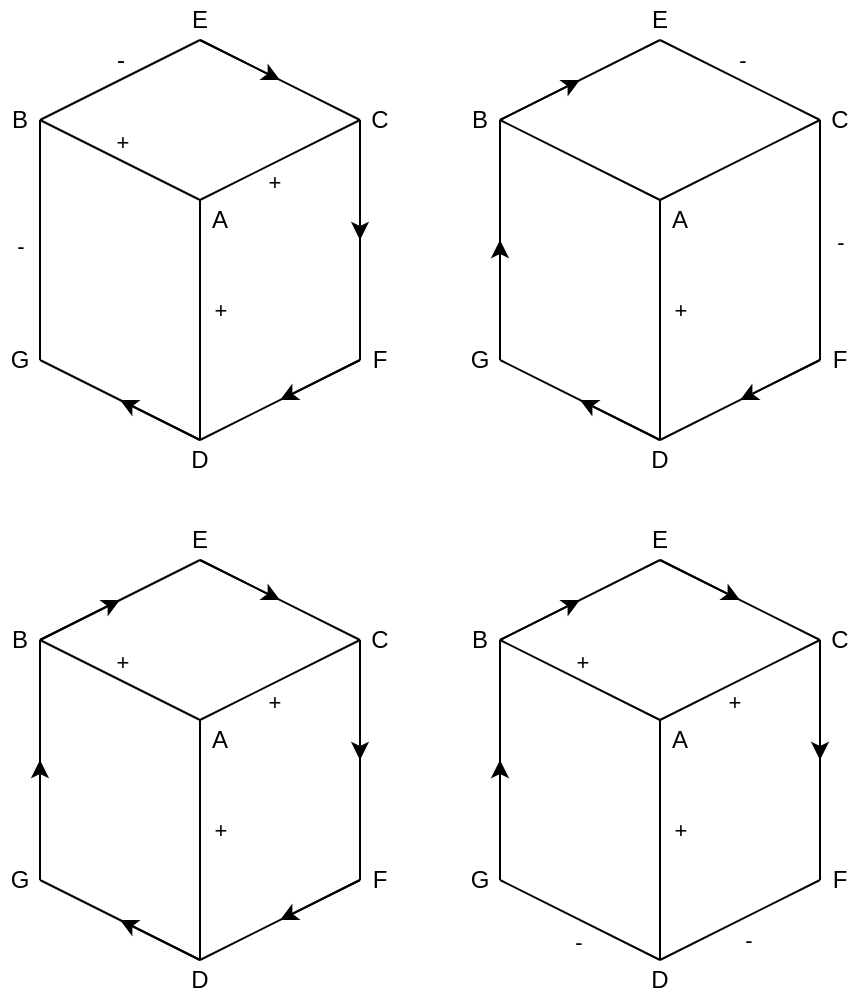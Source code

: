<mxfile version="17.2.2" type="device"><diagram id="_c-jluAhfx_kgPv7KN8i" name="Page-1"><mxGraphModel dx="618" dy="474" grid="1" gridSize="10" guides="1" tooltips="1" connect="1" arrows="1" fold="1" page="1" pageScale="1" pageWidth="500" pageHeight="600" math="0" shadow="0"><root><mxCell id="0"/><mxCell id="1" parent="0"/><mxCell id="_P-QnC3Qy20Uhr5xZoNY-1" value="-" style="endArrow=none;html=1;rounded=0;fontFamily=Helvetica;fontSize=12;" parent="1" edge="1"><mxGeometry x="0.1" y="9" width="50" height="50" relative="1" as="geometry"><mxPoint x="40" y="80" as="sourcePoint"/><mxPoint x="120" y="40" as="targetPoint"/><mxPoint as="offset"/></mxGeometry></mxCell><mxCell id="_P-QnC3Qy20Uhr5xZoNY-2" value="" style="endArrow=none;html=1;rounded=0;fontFamily=Helvetica;fontSize=12;" parent="1" edge="1"><mxGeometry width="50" height="50" relative="1" as="geometry"><mxPoint x="120" y="120" as="sourcePoint"/><mxPoint x="200" y="80" as="targetPoint"/></mxGeometry></mxCell><mxCell id="STPnVWlAcEdeRo2UdzKz-6" value="+" style="edgeLabel;html=1;align=center;verticalAlign=middle;resizable=0;points=[];" parent="_P-QnC3Qy20Uhr5xZoNY-2" vertex="1" connectable="0"><mxGeometry x="-0.07" relative="1" as="geometry"><mxPoint y="9" as="offset"/></mxGeometry></mxCell><mxCell id="_P-QnC3Qy20Uhr5xZoNY-3" value="" style="endArrow=none;html=1;rounded=0;fontFamily=Helvetica;fontSize=12;" parent="1" edge="1"><mxGeometry width="50" height="50" relative="1" as="geometry"><mxPoint x="200" y="80" as="sourcePoint"/><mxPoint x="120" y="40" as="targetPoint"/></mxGeometry></mxCell><mxCell id="_P-QnC3Qy20Uhr5xZoNY-4" value="" style="endArrow=none;html=1;rounded=0;fontFamily=Helvetica;fontSize=12;" parent="1" edge="1"><mxGeometry width="50" height="50" relative="1" as="geometry"><mxPoint x="120" y="120" as="sourcePoint"/><mxPoint x="40" y="80" as="targetPoint"/></mxGeometry></mxCell><mxCell id="STPnVWlAcEdeRo2UdzKz-5" value="+" style="edgeLabel;html=1;align=center;verticalAlign=middle;resizable=0;points=[];" parent="_P-QnC3Qy20Uhr5xZoNY-4" vertex="1" connectable="0"><mxGeometry x="-0.001" y="-2" relative="1" as="geometry"><mxPoint y="-8" as="offset"/></mxGeometry></mxCell><mxCell id="_P-QnC3Qy20Uhr5xZoNY-5" value="" style="endArrow=none;html=1;rounded=0;fontFamily=Helvetica;fontSize=12;" parent="1" edge="1"><mxGeometry width="50" height="50" relative="1" as="geometry"><mxPoint x="120" y="240" as="sourcePoint"/><mxPoint x="200" y="200" as="targetPoint"/></mxGeometry></mxCell><mxCell id="_P-QnC3Qy20Uhr5xZoNY-6" value="" style="endArrow=none;html=1;rounded=0;fontFamily=Helvetica;fontSize=12;" parent="1" edge="1"><mxGeometry width="50" height="50" relative="1" as="geometry"><mxPoint x="120" y="240" as="sourcePoint"/><mxPoint x="40" y="200" as="targetPoint"/></mxGeometry></mxCell><mxCell id="_P-QnC3Qy20Uhr5xZoNY-7" value="" style="endArrow=none;html=1;rounded=0;fontFamily=Helvetica;fontSize=12;" parent="1" edge="1"><mxGeometry width="50" height="50" relative="1" as="geometry"><mxPoint x="40" y="200" as="sourcePoint"/><mxPoint x="40" y="80" as="targetPoint"/></mxGeometry></mxCell><mxCell id="I9Y5LE0j4rh0aIzerrAn-78" value="-" style="edgeLabel;html=1;align=center;verticalAlign=middle;resizable=0;points=[];" vertex="1" connectable="0" parent="_P-QnC3Qy20Uhr5xZoNY-7"><mxGeometry x="-0.05" relative="1" as="geometry"><mxPoint x="-10" as="offset"/></mxGeometry></mxCell><mxCell id="_P-QnC3Qy20Uhr5xZoNY-8" value="" style="endArrow=none;html=1;rounded=0;fontFamily=Helvetica;fontSize=12;" parent="1" edge="1"><mxGeometry width="50" height="50" relative="1" as="geometry"><mxPoint x="120" y="240" as="sourcePoint"/><mxPoint x="120" y="120" as="targetPoint"/></mxGeometry></mxCell><mxCell id="STPnVWlAcEdeRo2UdzKz-7" value="+" style="edgeLabel;html=1;align=center;verticalAlign=middle;resizable=0;points=[];" parent="_P-QnC3Qy20Uhr5xZoNY-8" vertex="1" connectable="0"><mxGeometry x="0.088" y="1" relative="1" as="geometry"><mxPoint x="11" as="offset"/></mxGeometry></mxCell><mxCell id="_P-QnC3Qy20Uhr5xZoNY-9" value="" style="endArrow=none;html=1;rounded=0;fontFamily=Helvetica;fontSize=12;" parent="1" edge="1"><mxGeometry width="50" height="50" relative="1" as="geometry"><mxPoint x="200" y="200" as="sourcePoint"/><mxPoint x="200" y="80" as="targetPoint"/></mxGeometry></mxCell><mxCell id="_P-QnC3Qy20Uhr5xZoNY-10" value="E" style="text;html=1;strokeColor=none;fillColor=none;align=center;verticalAlign=middle;whiteSpace=wrap;rounded=0;fontFamily=Helvetica;fontSize=12;" parent="1" vertex="1"><mxGeometry x="110" y="20" width="20" height="20" as="geometry"/></mxCell><mxCell id="_P-QnC3Qy20Uhr5xZoNY-11" value="B" style="text;html=1;strokeColor=none;fillColor=none;align=center;verticalAlign=middle;whiteSpace=wrap;rounded=0;fontFamily=Helvetica;fontSize=12;" parent="1" vertex="1"><mxGeometry x="20" y="70" width="20" height="20" as="geometry"/></mxCell><mxCell id="_P-QnC3Qy20Uhr5xZoNY-12" value="A" style="text;html=1;strokeColor=none;fillColor=none;align=center;verticalAlign=middle;whiteSpace=wrap;rounded=0;fontFamily=Helvetica;fontSize=12;" parent="1" vertex="1"><mxGeometry x="120" y="120" width="20" height="20" as="geometry"/></mxCell><mxCell id="_P-QnC3Qy20Uhr5xZoNY-13" value="G" style="text;html=1;strokeColor=none;fillColor=none;align=center;verticalAlign=middle;whiteSpace=wrap;rounded=0;fontFamily=Helvetica;fontSize=12;" parent="1" vertex="1"><mxGeometry x="20" y="190" width="20" height="20" as="geometry"/></mxCell><mxCell id="_P-QnC3Qy20Uhr5xZoNY-14" value="D" style="text;html=1;strokeColor=none;fillColor=none;align=center;verticalAlign=middle;whiteSpace=wrap;rounded=0;fontFamily=Helvetica;fontSize=12;" parent="1" vertex="1"><mxGeometry x="110" y="240" width="20" height="20" as="geometry"/></mxCell><mxCell id="_P-QnC3Qy20Uhr5xZoNY-15" value="C" style="text;html=1;strokeColor=none;fillColor=none;align=center;verticalAlign=middle;whiteSpace=wrap;rounded=0;fontFamily=Helvetica;fontSize=12;" parent="1" vertex="1"><mxGeometry x="200" y="70" width="20" height="20" as="geometry"/></mxCell><mxCell id="_P-QnC3Qy20Uhr5xZoNY-16" value="F" style="text;html=1;strokeColor=none;fillColor=none;align=center;verticalAlign=middle;whiteSpace=wrap;rounded=0;fontFamily=Helvetica;fontSize=12;" parent="1" vertex="1"><mxGeometry x="200" y="190" width="20" height="20" as="geometry"/></mxCell><mxCell id="STPnVWlAcEdeRo2UdzKz-1" value="" style="endArrow=classic;html=1;rounded=0;exitX=0.5;exitY=1;exitDx=0;exitDy=0;" parent="1" source="_P-QnC3Qy20Uhr5xZoNY-10" edge="1"><mxGeometry width="50" height="50" relative="1" as="geometry"><mxPoint x="90" y="290" as="sourcePoint"/><mxPoint x="160" y="60" as="targetPoint"/></mxGeometry></mxCell><mxCell id="STPnVWlAcEdeRo2UdzKz-3" value="" style="endArrow=classic;html=1;rounded=0;exitX=0;exitY=0.5;exitDx=0;exitDy=0;" parent="1" source="_P-QnC3Qy20Uhr5xZoNY-15" edge="1"><mxGeometry width="50" height="50" relative="1" as="geometry"><mxPoint x="90" y="290" as="sourcePoint"/><mxPoint x="200" y="140" as="targetPoint"/></mxGeometry></mxCell><mxCell id="I9Y5LE0j4rh0aIzerrAn-1" value="" style="endArrow=none;html=1;rounded=0;fontFamily=Helvetica;fontSize=12;" edge="1" parent="1"><mxGeometry width="50" height="50" relative="1" as="geometry"><mxPoint x="270" y="80" as="sourcePoint"/><mxPoint x="350" y="40" as="targetPoint"/></mxGeometry></mxCell><mxCell id="I9Y5LE0j4rh0aIzerrAn-2" value="" style="endArrow=none;html=1;rounded=0;fontFamily=Helvetica;fontSize=12;" edge="1" parent="1"><mxGeometry width="50" height="50" relative="1" as="geometry"><mxPoint x="350" y="120" as="sourcePoint"/><mxPoint x="430" y="80" as="targetPoint"/></mxGeometry></mxCell><mxCell id="I9Y5LE0j4rh0aIzerrAn-4" value="" style="endArrow=none;html=1;rounded=0;fontFamily=Helvetica;fontSize=12;" edge="1" parent="1"><mxGeometry width="50" height="50" relative="1" as="geometry"><mxPoint x="430" y="80" as="sourcePoint"/><mxPoint x="350" y="40" as="targetPoint"/></mxGeometry></mxCell><mxCell id="I9Y5LE0j4rh0aIzerrAn-79" value="-" style="edgeLabel;html=1;align=center;verticalAlign=middle;resizable=0;points=[];" vertex="1" connectable="0" parent="I9Y5LE0j4rh0aIzerrAn-4"><mxGeometry x="0.005" y="-2" relative="1" as="geometry"><mxPoint y="-8" as="offset"/></mxGeometry></mxCell><mxCell id="I9Y5LE0j4rh0aIzerrAn-5" value="" style="endArrow=none;html=1;rounded=0;fontFamily=Helvetica;fontSize=12;" edge="1" parent="1"><mxGeometry width="50" height="50" relative="1" as="geometry"><mxPoint x="350" y="120" as="sourcePoint"/><mxPoint x="270" y="80" as="targetPoint"/></mxGeometry></mxCell><mxCell id="I9Y5LE0j4rh0aIzerrAn-7" value="" style="endArrow=none;html=1;rounded=0;fontFamily=Helvetica;fontSize=12;" edge="1" parent="1"><mxGeometry width="50" height="50" relative="1" as="geometry"><mxPoint x="350" y="240" as="sourcePoint"/><mxPoint x="430" y="200" as="targetPoint"/></mxGeometry></mxCell><mxCell id="I9Y5LE0j4rh0aIzerrAn-9" value="" style="endArrow=none;html=1;rounded=0;fontFamily=Helvetica;fontSize=12;" edge="1" parent="1"><mxGeometry width="50" height="50" relative="1" as="geometry"><mxPoint x="350" y="240" as="sourcePoint"/><mxPoint x="270" y="200" as="targetPoint"/></mxGeometry></mxCell><mxCell id="I9Y5LE0j4rh0aIzerrAn-11" value="" style="endArrow=none;html=1;rounded=0;fontFamily=Helvetica;fontSize=12;" edge="1" parent="1"><mxGeometry width="50" height="50" relative="1" as="geometry"><mxPoint x="270" y="200" as="sourcePoint"/><mxPoint x="270" y="80" as="targetPoint"/></mxGeometry></mxCell><mxCell id="I9Y5LE0j4rh0aIzerrAn-12" value="" style="endArrow=none;html=1;rounded=0;fontFamily=Helvetica;fontSize=12;" edge="1" parent="1"><mxGeometry width="50" height="50" relative="1" as="geometry"><mxPoint x="350" y="240" as="sourcePoint"/><mxPoint x="350" y="120" as="targetPoint"/></mxGeometry></mxCell><mxCell id="I9Y5LE0j4rh0aIzerrAn-13" value="+" style="edgeLabel;html=1;align=center;verticalAlign=middle;resizable=0;points=[];" vertex="1" connectable="0" parent="I9Y5LE0j4rh0aIzerrAn-12"><mxGeometry x="0.088" y="1" relative="1" as="geometry"><mxPoint x="11" as="offset"/></mxGeometry></mxCell><mxCell id="I9Y5LE0j4rh0aIzerrAn-14" value="" style="endArrow=none;html=1;rounded=0;fontFamily=Helvetica;fontSize=12;" edge="1" parent="1"><mxGeometry width="50" height="50" relative="1" as="geometry"><mxPoint x="430" y="200" as="sourcePoint"/><mxPoint x="430" y="80" as="targetPoint"/></mxGeometry></mxCell><mxCell id="I9Y5LE0j4rh0aIzerrAn-80" value="-" style="edgeLabel;html=1;align=center;verticalAlign=middle;resizable=0;points=[];" vertex="1" connectable="0" parent="I9Y5LE0j4rh0aIzerrAn-14"><mxGeometry x="-0.075" y="-1" relative="1" as="geometry"><mxPoint x="9" y="-4" as="offset"/></mxGeometry></mxCell><mxCell id="I9Y5LE0j4rh0aIzerrAn-15" value="E" style="text;html=1;strokeColor=none;fillColor=none;align=center;verticalAlign=middle;whiteSpace=wrap;rounded=0;fontFamily=Helvetica;fontSize=12;" vertex="1" parent="1"><mxGeometry x="340" y="20" width="20" height="20" as="geometry"/></mxCell><mxCell id="I9Y5LE0j4rh0aIzerrAn-16" value="B" style="text;html=1;strokeColor=none;fillColor=none;align=center;verticalAlign=middle;whiteSpace=wrap;rounded=0;fontFamily=Helvetica;fontSize=12;" vertex="1" parent="1"><mxGeometry x="250" y="70" width="20" height="20" as="geometry"/></mxCell><mxCell id="I9Y5LE0j4rh0aIzerrAn-17" value="A" style="text;html=1;strokeColor=none;fillColor=none;align=center;verticalAlign=middle;whiteSpace=wrap;rounded=0;fontFamily=Helvetica;fontSize=12;" vertex="1" parent="1"><mxGeometry x="350" y="120" width="20" height="20" as="geometry"/></mxCell><mxCell id="I9Y5LE0j4rh0aIzerrAn-18" value="G" style="text;html=1;strokeColor=none;fillColor=none;align=center;verticalAlign=middle;whiteSpace=wrap;rounded=0;fontFamily=Helvetica;fontSize=12;" vertex="1" parent="1"><mxGeometry x="250" y="190" width="20" height="20" as="geometry"/></mxCell><mxCell id="I9Y5LE0j4rh0aIzerrAn-19" value="D" style="text;html=1;strokeColor=none;fillColor=none;align=center;verticalAlign=middle;whiteSpace=wrap;rounded=0;fontFamily=Helvetica;fontSize=12;" vertex="1" parent="1"><mxGeometry x="340" y="240" width="20" height="20" as="geometry"/></mxCell><mxCell id="I9Y5LE0j4rh0aIzerrAn-20" value="C" style="text;html=1;strokeColor=none;fillColor=none;align=center;verticalAlign=middle;whiteSpace=wrap;rounded=0;fontFamily=Helvetica;fontSize=12;" vertex="1" parent="1"><mxGeometry x="430" y="70" width="20" height="20" as="geometry"/></mxCell><mxCell id="I9Y5LE0j4rh0aIzerrAn-21" value="F" style="text;html=1;strokeColor=none;fillColor=none;align=center;verticalAlign=middle;whiteSpace=wrap;rounded=0;fontFamily=Helvetica;fontSize=12;" vertex="1" parent="1"><mxGeometry x="430" y="190" width="20" height="20" as="geometry"/></mxCell><mxCell id="I9Y5LE0j4rh0aIzerrAn-23" value="" style="endArrow=classic;html=1;rounded=0;exitX=1;exitY=0.5;exitDx=0;exitDy=0;" edge="1" parent="1" source="I9Y5LE0j4rh0aIzerrAn-16"><mxGeometry width="50" height="50" relative="1" as="geometry"><mxPoint x="320" y="290" as="sourcePoint"/><mxPoint x="310" y="60" as="targetPoint"/></mxGeometry></mxCell><mxCell id="I9Y5LE0j4rh0aIzerrAn-25" value="" style="endArrow=classic;html=1;rounded=0;exitX=1;exitY=0.25;exitDx=0;exitDy=0;" edge="1" parent="1" source="I9Y5LE0j4rh0aIzerrAn-18"><mxGeometry width="50" height="50" relative="1" as="geometry"><mxPoint x="320" y="290" as="sourcePoint"/><mxPoint x="270" y="140" as="targetPoint"/></mxGeometry></mxCell><mxCell id="I9Y5LE0j4rh0aIzerrAn-26" value="" style="endArrow=none;html=1;rounded=0;fontFamily=Helvetica;fontSize=12;" edge="1" parent="1"><mxGeometry width="50" height="50" relative="1" as="geometry"><mxPoint x="40" y="340" as="sourcePoint"/><mxPoint x="120" y="300" as="targetPoint"/></mxGeometry></mxCell><mxCell id="I9Y5LE0j4rh0aIzerrAn-27" value="" style="endArrow=none;html=1;rounded=0;fontFamily=Helvetica;fontSize=12;" edge="1" parent="1"><mxGeometry width="50" height="50" relative="1" as="geometry"><mxPoint x="120" y="380" as="sourcePoint"/><mxPoint x="200" y="340" as="targetPoint"/></mxGeometry></mxCell><mxCell id="I9Y5LE0j4rh0aIzerrAn-28" value="+" style="edgeLabel;html=1;align=center;verticalAlign=middle;resizable=0;points=[];" vertex="1" connectable="0" parent="I9Y5LE0j4rh0aIzerrAn-27"><mxGeometry x="-0.07" relative="1" as="geometry"><mxPoint y="9" as="offset"/></mxGeometry></mxCell><mxCell id="I9Y5LE0j4rh0aIzerrAn-29" value="" style="endArrow=none;html=1;rounded=0;fontFamily=Helvetica;fontSize=12;" edge="1" parent="1"><mxGeometry width="50" height="50" relative="1" as="geometry"><mxPoint x="200" y="340" as="sourcePoint"/><mxPoint x="120" y="300" as="targetPoint"/></mxGeometry></mxCell><mxCell id="I9Y5LE0j4rh0aIzerrAn-30" value="" style="endArrow=none;html=1;rounded=0;fontFamily=Helvetica;fontSize=12;" edge="1" parent="1"><mxGeometry width="50" height="50" relative="1" as="geometry"><mxPoint x="120" y="380" as="sourcePoint"/><mxPoint x="40" y="340" as="targetPoint"/></mxGeometry></mxCell><mxCell id="I9Y5LE0j4rh0aIzerrAn-31" value="+" style="edgeLabel;html=1;align=center;verticalAlign=middle;resizable=0;points=[];" vertex="1" connectable="0" parent="I9Y5LE0j4rh0aIzerrAn-30"><mxGeometry x="-0.001" y="-2" relative="1" as="geometry"><mxPoint y="-8" as="offset"/></mxGeometry></mxCell><mxCell id="I9Y5LE0j4rh0aIzerrAn-32" value="" style="endArrow=none;html=1;rounded=0;fontFamily=Helvetica;fontSize=12;" edge="1" parent="1"><mxGeometry width="50" height="50" relative="1" as="geometry"><mxPoint x="120" y="500" as="sourcePoint"/><mxPoint x="200" y="460" as="targetPoint"/></mxGeometry></mxCell><mxCell id="I9Y5LE0j4rh0aIzerrAn-34" value="" style="endArrow=none;html=1;rounded=0;fontFamily=Helvetica;fontSize=12;" edge="1" parent="1"><mxGeometry width="50" height="50" relative="1" as="geometry"><mxPoint x="120" y="500" as="sourcePoint"/><mxPoint x="40" y="460" as="targetPoint"/></mxGeometry></mxCell><mxCell id="I9Y5LE0j4rh0aIzerrAn-36" value="" style="endArrow=none;html=1;rounded=0;fontFamily=Helvetica;fontSize=12;" edge="1" parent="1"><mxGeometry width="50" height="50" relative="1" as="geometry"><mxPoint x="40" y="460" as="sourcePoint"/><mxPoint x="40" y="340" as="targetPoint"/></mxGeometry></mxCell><mxCell id="I9Y5LE0j4rh0aIzerrAn-37" value="" style="endArrow=none;html=1;rounded=0;fontFamily=Helvetica;fontSize=12;" edge="1" parent="1"><mxGeometry width="50" height="50" relative="1" as="geometry"><mxPoint x="120" y="500" as="sourcePoint"/><mxPoint x="120" y="380" as="targetPoint"/></mxGeometry></mxCell><mxCell id="I9Y5LE0j4rh0aIzerrAn-38" value="+" style="edgeLabel;html=1;align=center;verticalAlign=middle;resizable=0;points=[];" vertex="1" connectable="0" parent="I9Y5LE0j4rh0aIzerrAn-37"><mxGeometry x="0.088" y="1" relative="1" as="geometry"><mxPoint x="11" as="offset"/></mxGeometry></mxCell><mxCell id="I9Y5LE0j4rh0aIzerrAn-39" value="" style="endArrow=none;html=1;rounded=0;fontFamily=Helvetica;fontSize=12;" edge="1" parent="1"><mxGeometry width="50" height="50" relative="1" as="geometry"><mxPoint x="200" y="460" as="sourcePoint"/><mxPoint x="200" y="340" as="targetPoint"/></mxGeometry></mxCell><mxCell id="I9Y5LE0j4rh0aIzerrAn-40" value="E" style="text;html=1;strokeColor=none;fillColor=none;align=center;verticalAlign=middle;whiteSpace=wrap;rounded=0;fontFamily=Helvetica;fontSize=12;" vertex="1" parent="1"><mxGeometry x="110" y="280" width="20" height="20" as="geometry"/></mxCell><mxCell id="I9Y5LE0j4rh0aIzerrAn-41" value="B" style="text;html=1;strokeColor=none;fillColor=none;align=center;verticalAlign=middle;whiteSpace=wrap;rounded=0;fontFamily=Helvetica;fontSize=12;" vertex="1" parent="1"><mxGeometry x="20" y="330" width="20" height="20" as="geometry"/></mxCell><mxCell id="I9Y5LE0j4rh0aIzerrAn-42" value="A" style="text;html=1;strokeColor=none;fillColor=none;align=center;verticalAlign=middle;whiteSpace=wrap;rounded=0;fontFamily=Helvetica;fontSize=12;" vertex="1" parent="1"><mxGeometry x="120" y="380" width="20" height="20" as="geometry"/></mxCell><mxCell id="I9Y5LE0j4rh0aIzerrAn-43" value="G" style="text;html=1;strokeColor=none;fillColor=none;align=center;verticalAlign=middle;whiteSpace=wrap;rounded=0;fontFamily=Helvetica;fontSize=12;" vertex="1" parent="1"><mxGeometry x="20" y="450" width="20" height="20" as="geometry"/></mxCell><mxCell id="I9Y5LE0j4rh0aIzerrAn-44" value="D" style="text;html=1;strokeColor=none;fillColor=none;align=center;verticalAlign=middle;whiteSpace=wrap;rounded=0;fontFamily=Helvetica;fontSize=12;" vertex="1" parent="1"><mxGeometry x="110" y="500" width="20" height="20" as="geometry"/></mxCell><mxCell id="I9Y5LE0j4rh0aIzerrAn-45" value="C" style="text;html=1;strokeColor=none;fillColor=none;align=center;verticalAlign=middle;whiteSpace=wrap;rounded=0;fontFamily=Helvetica;fontSize=12;" vertex="1" parent="1"><mxGeometry x="200" y="330" width="20" height="20" as="geometry"/></mxCell><mxCell id="I9Y5LE0j4rh0aIzerrAn-46" value="F" style="text;html=1;strokeColor=none;fillColor=none;align=center;verticalAlign=middle;whiteSpace=wrap;rounded=0;fontFamily=Helvetica;fontSize=12;" vertex="1" parent="1"><mxGeometry x="200" y="450" width="20" height="20" as="geometry"/></mxCell><mxCell id="I9Y5LE0j4rh0aIzerrAn-47" value="" style="endArrow=classic;html=1;rounded=0;exitX=0.5;exitY=1;exitDx=0;exitDy=0;" edge="1" parent="1" source="I9Y5LE0j4rh0aIzerrAn-40"><mxGeometry width="50" height="50" relative="1" as="geometry"><mxPoint x="90" y="550" as="sourcePoint"/><mxPoint x="160" y="320" as="targetPoint"/></mxGeometry></mxCell><mxCell id="I9Y5LE0j4rh0aIzerrAn-48" value="" style="endArrow=classic;html=1;rounded=0;exitX=1;exitY=0.5;exitDx=0;exitDy=0;" edge="1" parent="1" source="I9Y5LE0j4rh0aIzerrAn-41"><mxGeometry width="50" height="50" relative="1" as="geometry"><mxPoint x="90" y="550" as="sourcePoint"/><mxPoint x="80" y="320" as="targetPoint"/></mxGeometry></mxCell><mxCell id="I9Y5LE0j4rh0aIzerrAn-49" value="" style="endArrow=classic;html=1;rounded=0;exitX=0;exitY=0.5;exitDx=0;exitDy=0;" edge="1" parent="1" source="I9Y5LE0j4rh0aIzerrAn-45"><mxGeometry width="50" height="50" relative="1" as="geometry"><mxPoint x="90" y="550" as="sourcePoint"/><mxPoint x="200" y="400" as="targetPoint"/></mxGeometry></mxCell><mxCell id="I9Y5LE0j4rh0aIzerrAn-50" value="" style="endArrow=classic;html=1;rounded=0;exitX=1;exitY=0.25;exitDx=0;exitDy=0;" edge="1" parent="1" source="I9Y5LE0j4rh0aIzerrAn-43"><mxGeometry width="50" height="50" relative="1" as="geometry"><mxPoint x="90" y="550" as="sourcePoint"/><mxPoint x="40" y="400" as="targetPoint"/></mxGeometry></mxCell><mxCell id="I9Y5LE0j4rh0aIzerrAn-51" value="" style="endArrow=none;html=1;rounded=0;fontFamily=Helvetica;fontSize=12;" edge="1" parent="1"><mxGeometry width="50" height="50" relative="1" as="geometry"><mxPoint x="270" y="340" as="sourcePoint"/><mxPoint x="350" y="300" as="targetPoint"/></mxGeometry></mxCell><mxCell id="I9Y5LE0j4rh0aIzerrAn-52" value="" style="endArrow=none;html=1;rounded=0;fontFamily=Helvetica;fontSize=12;" edge="1" parent="1"><mxGeometry width="50" height="50" relative="1" as="geometry"><mxPoint x="350" y="380" as="sourcePoint"/><mxPoint x="430" y="340" as="targetPoint"/></mxGeometry></mxCell><mxCell id="I9Y5LE0j4rh0aIzerrAn-53" value="+" style="edgeLabel;html=1;align=center;verticalAlign=middle;resizable=0;points=[];" vertex="1" connectable="0" parent="I9Y5LE0j4rh0aIzerrAn-52"><mxGeometry x="-0.07" relative="1" as="geometry"><mxPoint y="9" as="offset"/></mxGeometry></mxCell><mxCell id="I9Y5LE0j4rh0aIzerrAn-54" value="" style="endArrow=none;html=1;rounded=0;fontFamily=Helvetica;fontSize=12;" edge="1" parent="1"><mxGeometry width="50" height="50" relative="1" as="geometry"><mxPoint x="430" y="340" as="sourcePoint"/><mxPoint x="350" y="300" as="targetPoint"/></mxGeometry></mxCell><mxCell id="I9Y5LE0j4rh0aIzerrAn-55" value="" style="endArrow=none;html=1;rounded=0;fontFamily=Helvetica;fontSize=12;" edge="1" parent="1"><mxGeometry width="50" height="50" relative="1" as="geometry"><mxPoint x="350" y="380" as="sourcePoint"/><mxPoint x="270" y="340" as="targetPoint"/></mxGeometry></mxCell><mxCell id="I9Y5LE0j4rh0aIzerrAn-56" value="+" style="edgeLabel;html=1;align=center;verticalAlign=middle;resizable=0;points=[];" vertex="1" connectable="0" parent="I9Y5LE0j4rh0aIzerrAn-55"><mxGeometry x="-0.001" y="-2" relative="1" as="geometry"><mxPoint y="-8" as="offset"/></mxGeometry></mxCell><mxCell id="I9Y5LE0j4rh0aIzerrAn-57" value="" style="endArrow=none;html=1;rounded=0;fontFamily=Helvetica;fontSize=12;" edge="1" parent="1"><mxGeometry width="50" height="50" relative="1" as="geometry"><mxPoint x="350" y="500" as="sourcePoint"/><mxPoint x="430" y="460" as="targetPoint"/></mxGeometry></mxCell><mxCell id="I9Y5LE0j4rh0aIzerrAn-58" value="-" style="edgeLabel;html=1;align=center;verticalAlign=middle;resizable=0;points=[];" vertex="1" connectable="0" parent="I9Y5LE0j4rh0aIzerrAn-57"><mxGeometry x="0.079" relative="1" as="geometry"><mxPoint y="11" as="offset"/></mxGeometry></mxCell><mxCell id="I9Y5LE0j4rh0aIzerrAn-59" value="" style="endArrow=none;html=1;rounded=0;fontFamily=Helvetica;fontSize=12;" edge="1" parent="1"><mxGeometry width="50" height="50" relative="1" as="geometry"><mxPoint x="350" y="500" as="sourcePoint"/><mxPoint x="270" y="460" as="targetPoint"/></mxGeometry></mxCell><mxCell id="I9Y5LE0j4rh0aIzerrAn-60" value="-" style="edgeLabel;html=1;align=center;verticalAlign=middle;resizable=0;points=[];" vertex="1" connectable="0" parent="I9Y5LE0j4rh0aIzerrAn-59"><mxGeometry x="0.044" y="-1" relative="1" as="geometry"><mxPoint y="12" as="offset"/></mxGeometry></mxCell><mxCell id="I9Y5LE0j4rh0aIzerrAn-61" value="" style="endArrow=none;html=1;rounded=0;fontFamily=Helvetica;fontSize=12;" edge="1" parent="1"><mxGeometry width="50" height="50" relative="1" as="geometry"><mxPoint x="270" y="460" as="sourcePoint"/><mxPoint x="270" y="340" as="targetPoint"/></mxGeometry></mxCell><mxCell id="I9Y5LE0j4rh0aIzerrAn-62" value="" style="endArrow=none;html=1;rounded=0;fontFamily=Helvetica;fontSize=12;" edge="1" parent="1"><mxGeometry width="50" height="50" relative="1" as="geometry"><mxPoint x="350" y="500" as="sourcePoint"/><mxPoint x="350" y="380" as="targetPoint"/></mxGeometry></mxCell><mxCell id="I9Y5LE0j4rh0aIzerrAn-63" value="+" style="edgeLabel;html=1;align=center;verticalAlign=middle;resizable=0;points=[];" vertex="1" connectable="0" parent="I9Y5LE0j4rh0aIzerrAn-62"><mxGeometry x="0.088" y="1" relative="1" as="geometry"><mxPoint x="11" as="offset"/></mxGeometry></mxCell><mxCell id="I9Y5LE0j4rh0aIzerrAn-64" value="" style="endArrow=none;html=1;rounded=0;fontFamily=Helvetica;fontSize=12;" edge="1" parent="1"><mxGeometry width="50" height="50" relative="1" as="geometry"><mxPoint x="430" y="460" as="sourcePoint"/><mxPoint x="430" y="340" as="targetPoint"/></mxGeometry></mxCell><mxCell id="I9Y5LE0j4rh0aIzerrAn-65" value="E" style="text;html=1;strokeColor=none;fillColor=none;align=center;verticalAlign=middle;whiteSpace=wrap;rounded=0;fontFamily=Helvetica;fontSize=12;" vertex="1" parent="1"><mxGeometry x="340" y="280" width="20" height="20" as="geometry"/></mxCell><mxCell id="I9Y5LE0j4rh0aIzerrAn-66" value="B" style="text;html=1;strokeColor=none;fillColor=none;align=center;verticalAlign=middle;whiteSpace=wrap;rounded=0;fontFamily=Helvetica;fontSize=12;" vertex="1" parent="1"><mxGeometry x="250" y="330" width="20" height="20" as="geometry"/></mxCell><mxCell id="I9Y5LE0j4rh0aIzerrAn-67" value="A" style="text;html=1;strokeColor=none;fillColor=none;align=center;verticalAlign=middle;whiteSpace=wrap;rounded=0;fontFamily=Helvetica;fontSize=12;" vertex="1" parent="1"><mxGeometry x="350" y="380" width="20" height="20" as="geometry"/></mxCell><mxCell id="I9Y5LE0j4rh0aIzerrAn-68" value="G" style="text;html=1;strokeColor=none;fillColor=none;align=center;verticalAlign=middle;whiteSpace=wrap;rounded=0;fontFamily=Helvetica;fontSize=12;" vertex="1" parent="1"><mxGeometry x="250" y="450" width="20" height="20" as="geometry"/></mxCell><mxCell id="I9Y5LE0j4rh0aIzerrAn-69" value="D" style="text;html=1;strokeColor=none;fillColor=none;align=center;verticalAlign=middle;whiteSpace=wrap;rounded=0;fontFamily=Helvetica;fontSize=12;" vertex="1" parent="1"><mxGeometry x="340" y="500" width="20" height="20" as="geometry"/></mxCell><mxCell id="I9Y5LE0j4rh0aIzerrAn-70" value="C" style="text;html=1;strokeColor=none;fillColor=none;align=center;verticalAlign=middle;whiteSpace=wrap;rounded=0;fontFamily=Helvetica;fontSize=12;" vertex="1" parent="1"><mxGeometry x="430" y="330" width="20" height="20" as="geometry"/></mxCell><mxCell id="I9Y5LE0j4rh0aIzerrAn-71" value="F" style="text;html=1;strokeColor=none;fillColor=none;align=center;verticalAlign=middle;whiteSpace=wrap;rounded=0;fontFamily=Helvetica;fontSize=12;" vertex="1" parent="1"><mxGeometry x="430" y="450" width="20" height="20" as="geometry"/></mxCell><mxCell id="I9Y5LE0j4rh0aIzerrAn-72" value="" style="endArrow=classic;html=1;rounded=0;exitX=0.5;exitY=1;exitDx=0;exitDy=0;" edge="1" parent="1" source="I9Y5LE0j4rh0aIzerrAn-65"><mxGeometry width="50" height="50" relative="1" as="geometry"><mxPoint x="320" y="550" as="sourcePoint"/><mxPoint x="390" y="320" as="targetPoint"/></mxGeometry></mxCell><mxCell id="I9Y5LE0j4rh0aIzerrAn-73" value="" style="endArrow=classic;html=1;rounded=0;exitX=1;exitY=0.5;exitDx=0;exitDy=0;" edge="1" parent="1" source="I9Y5LE0j4rh0aIzerrAn-66"><mxGeometry width="50" height="50" relative="1" as="geometry"><mxPoint x="320" y="550" as="sourcePoint"/><mxPoint x="310" y="320" as="targetPoint"/></mxGeometry></mxCell><mxCell id="I9Y5LE0j4rh0aIzerrAn-74" value="" style="endArrow=classic;html=1;rounded=0;exitX=0;exitY=0.5;exitDx=0;exitDy=0;" edge="1" parent="1" source="I9Y5LE0j4rh0aIzerrAn-70"><mxGeometry width="50" height="50" relative="1" as="geometry"><mxPoint x="320" y="550" as="sourcePoint"/><mxPoint x="430" y="400" as="targetPoint"/></mxGeometry></mxCell><mxCell id="I9Y5LE0j4rh0aIzerrAn-75" value="" style="endArrow=classic;html=1;rounded=0;exitX=1;exitY=0.25;exitDx=0;exitDy=0;" edge="1" parent="1" source="I9Y5LE0j4rh0aIzerrAn-68"><mxGeometry width="50" height="50" relative="1" as="geometry"><mxPoint x="320" y="550" as="sourcePoint"/><mxPoint x="270" y="400" as="targetPoint"/></mxGeometry></mxCell><mxCell id="I9Y5LE0j4rh0aIzerrAn-76" value="" style="endArrow=classic;html=1;rounded=0;exitX=0.5;exitY=0;exitDx=0;exitDy=0;" edge="1" parent="1" source="_P-QnC3Qy20Uhr5xZoNY-14"><mxGeometry width="50" height="50" relative="1" as="geometry"><mxPoint x="70" y="170" as="sourcePoint"/><mxPoint x="80" y="220" as="targetPoint"/></mxGeometry></mxCell><mxCell id="I9Y5LE0j4rh0aIzerrAn-77" value="" style="endArrow=classic;html=1;rounded=0;exitX=0;exitY=0.5;exitDx=0;exitDy=0;" edge="1" parent="1" source="_P-QnC3Qy20Uhr5xZoNY-16"><mxGeometry width="50" height="50" relative="1" as="geometry"><mxPoint x="70" y="170" as="sourcePoint"/><mxPoint x="160" y="220" as="targetPoint"/></mxGeometry></mxCell><mxCell id="I9Y5LE0j4rh0aIzerrAn-81" value="" style="endArrow=classic;html=1;rounded=0;exitX=0;exitY=0.5;exitDx=0;exitDy=0;" edge="1" parent="1" source="I9Y5LE0j4rh0aIzerrAn-21"><mxGeometry width="50" height="50" relative="1" as="geometry"><mxPoint x="340" y="170" as="sourcePoint"/><mxPoint x="390" y="220" as="targetPoint"/></mxGeometry></mxCell><mxCell id="I9Y5LE0j4rh0aIzerrAn-82" value="" style="endArrow=classic;html=1;rounded=0;exitX=0.5;exitY=0;exitDx=0;exitDy=0;" edge="1" parent="1" source="I9Y5LE0j4rh0aIzerrAn-19"><mxGeometry width="50" height="50" relative="1" as="geometry"><mxPoint x="340" y="170" as="sourcePoint"/><mxPoint x="310" y="220" as="targetPoint"/></mxGeometry></mxCell><mxCell id="I9Y5LE0j4rh0aIzerrAn-83" value="" style="endArrow=classic;html=1;rounded=0;exitX=0.5;exitY=0;exitDx=0;exitDy=0;" edge="1" parent="1" source="I9Y5LE0j4rh0aIzerrAn-44"><mxGeometry width="50" height="50" relative="1" as="geometry"><mxPoint x="110" y="440" as="sourcePoint"/><mxPoint x="80" y="480" as="targetPoint"/></mxGeometry></mxCell><mxCell id="I9Y5LE0j4rh0aIzerrAn-84" value="" style="endArrow=classic;html=1;rounded=0;exitX=0;exitY=0.5;exitDx=0;exitDy=0;" edge="1" parent="1" source="I9Y5LE0j4rh0aIzerrAn-46"><mxGeometry width="50" height="50" relative="1" as="geometry"><mxPoint x="110" y="440" as="sourcePoint"/><mxPoint x="160" y="480" as="targetPoint"/></mxGeometry></mxCell></root></mxGraphModel></diagram></mxfile>